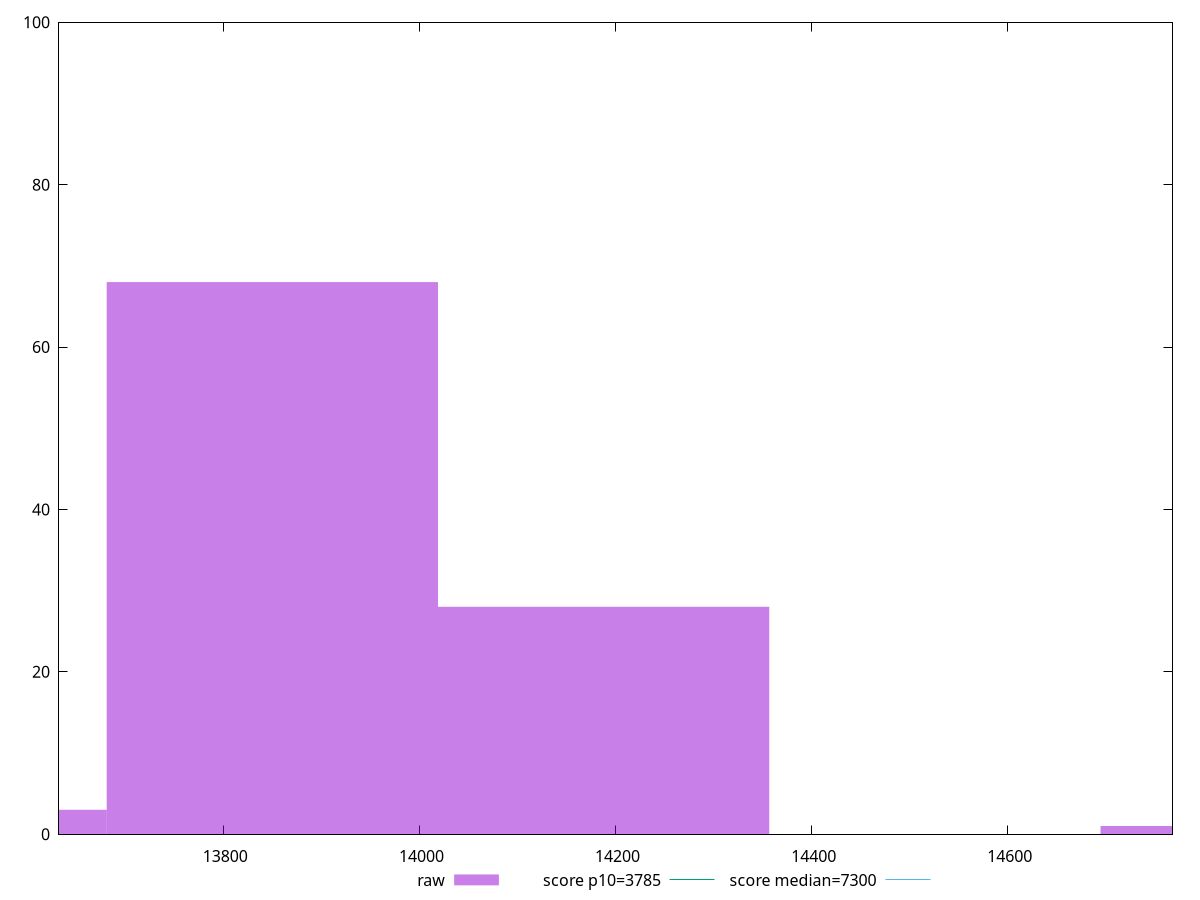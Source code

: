 reset

$raw <<EOF
14187.847915533477 28
13850.04201278268 68
13512.236110031883 3
14863.459721035071 1
EOF

set key outside below
set boxwidth 337.8059027507971
set xrange [13632.506999999998:14767.921999999999]
set yrange [0:100]
set trange [0:100]
set style fill transparent solid 0.5 noborder

set parametric
set terminal svg size 640, 490 enhanced background rgb 'white'
set output "report_00018_2021-02-10T15-25-16.877Z/interactive/samples/pages+cached/raw/histogram.svg"

plot $raw title "raw" with boxes, \
     3785,t title "score p10=3785", \
     7300,t title "score median=7300"

reset

